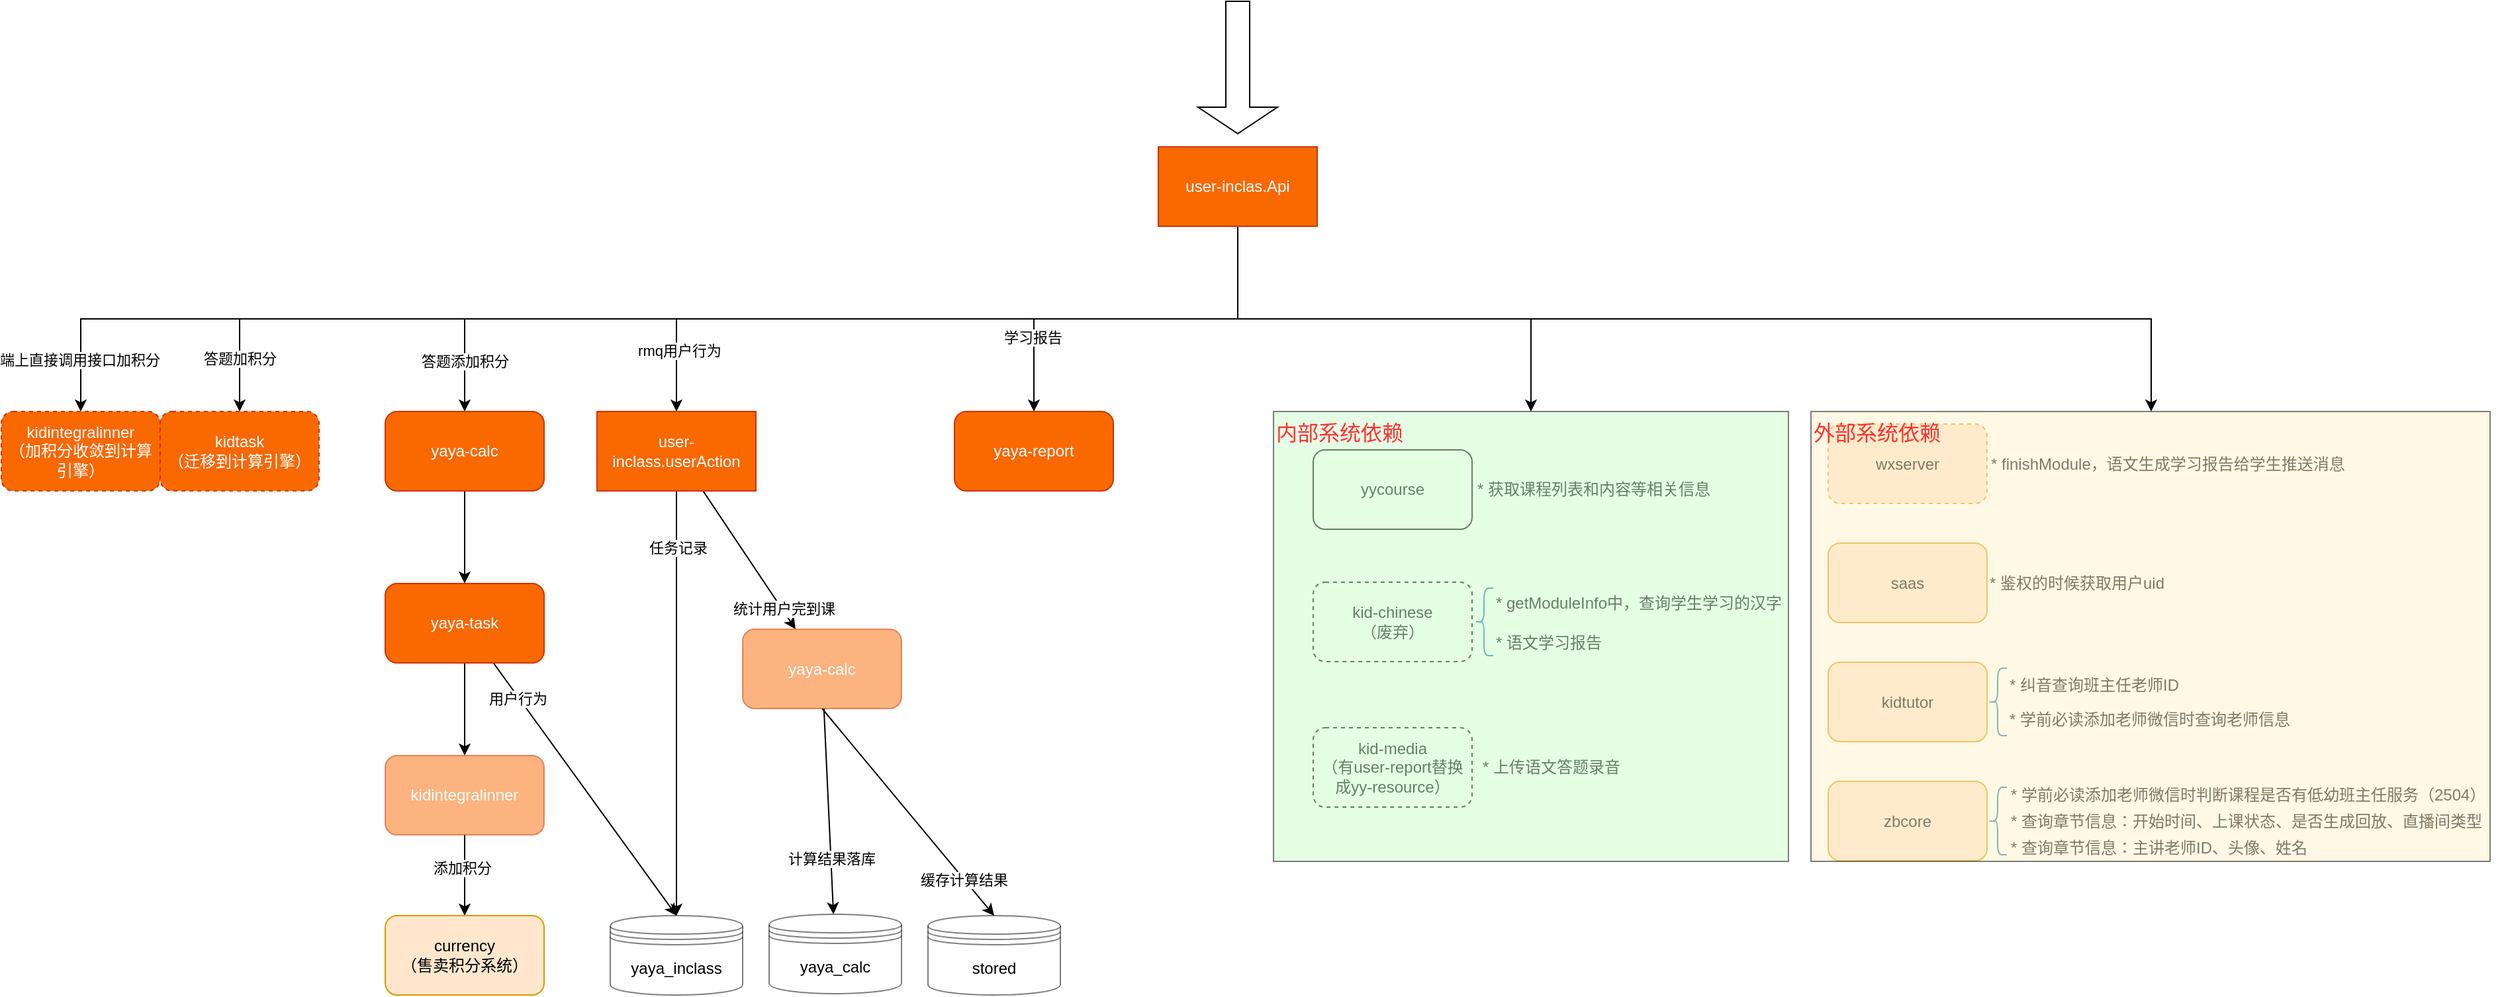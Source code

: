<mxfile version="14.5.7" type="github">
  <diagram id="CNdbmbOICS1B68G9m7Yh" name="Page-1">
    <mxGraphModel dx="2125" dy="808" grid="1" gridSize="10" guides="1" tooltips="1" connect="1" arrows="1" fold="1" page="1" pageScale="1" pageWidth="827" pageHeight="1169" math="0" shadow="0">
      <root>
        <mxCell id="0" />
        <mxCell id="1" parent="0" />
        <mxCell id="zhOrGcuJA-k4JC2MRClU-43" style="edgeStyle=orthogonalEdgeStyle;rounded=0;orthogonalLoop=1;jettySize=auto;html=1;entryX=0.5;entryY=0;entryDx=0;entryDy=0;exitX=0.5;exitY=1;exitDx=0;exitDy=0;" edge="1" parent="1" source="zhOrGcuJA-k4JC2MRClU-1" target="zhOrGcuJA-k4JC2MRClU-14">
          <mxGeometry relative="1" as="geometry" />
        </mxCell>
        <mxCell id="zhOrGcuJA-k4JC2MRClU-65" value="端上直接调用接口加积分" style="edgeLabel;html=1;align=center;verticalAlign=middle;resizable=0;points=[];" vertex="1" connectable="0" parent="zhOrGcuJA-k4JC2MRClU-43">
          <mxGeometry x="0.922" y="-1" relative="1" as="geometry">
            <mxPoint as="offset" />
          </mxGeometry>
        </mxCell>
        <mxCell id="zhOrGcuJA-k4JC2MRClU-46" style="edgeStyle=orthogonalEdgeStyle;rounded=0;orthogonalLoop=1;jettySize=auto;html=1;entryX=0.5;entryY=0;entryDx=0;entryDy=0;exitX=0.5;exitY=1;exitDx=0;exitDy=0;" edge="1" parent="1" source="zhOrGcuJA-k4JC2MRClU-1" target="zhOrGcuJA-k4JC2MRClU-21">
          <mxGeometry relative="1" as="geometry" />
        </mxCell>
        <mxCell id="zhOrGcuJA-k4JC2MRClU-47" value="答题添加积分" style="edgeLabel;html=1;align=center;verticalAlign=middle;resizable=0;points=[];" vertex="1" connectable="0" parent="zhOrGcuJA-k4JC2MRClU-46">
          <mxGeometry x="0.893" relative="1" as="geometry">
            <mxPoint as="offset" />
          </mxGeometry>
        </mxCell>
        <mxCell id="zhOrGcuJA-k4JC2MRClU-49" style="edgeStyle=orthogonalEdgeStyle;rounded=0;orthogonalLoop=1;jettySize=auto;html=1;" edge="1" parent="1" target="zhOrGcuJA-k4JC2MRClU-48">
          <mxGeometry relative="1" as="geometry">
            <mxPoint x="414" y="200" as="sourcePoint" />
            <Array as="points">
              <mxPoint x="414" y="270" />
              <mxPoint x="260" y="270" />
            </Array>
          </mxGeometry>
        </mxCell>
        <mxCell id="zhOrGcuJA-k4JC2MRClU-51" value="学习报告" style="edgeLabel;html=1;align=center;verticalAlign=middle;resizable=0;points=[];" vertex="1" connectable="0" parent="zhOrGcuJA-k4JC2MRClU-49">
          <mxGeometry x="0.619" y="-1" relative="1" as="geometry">
            <mxPoint as="offset" />
          </mxGeometry>
        </mxCell>
        <mxCell id="zhOrGcuJA-k4JC2MRClU-54" style="edgeStyle=orthogonalEdgeStyle;rounded=0;orthogonalLoop=1;jettySize=auto;html=1;exitX=0.5;exitY=1;exitDx=0;exitDy=0;" edge="1" parent="1" source="zhOrGcuJA-k4JC2MRClU-1" target="zhOrGcuJA-k4JC2MRClU-2">
          <mxGeometry relative="1" as="geometry" />
        </mxCell>
        <mxCell id="zhOrGcuJA-k4JC2MRClU-66" value="rmq用户行为" style="edgeLabel;html=1;align=center;verticalAlign=middle;resizable=0;points=[];" vertex="1" connectable="0" parent="zhOrGcuJA-k4JC2MRClU-54">
          <mxGeometry x="0.835" y="2" relative="1" as="geometry">
            <mxPoint as="offset" />
          </mxGeometry>
        </mxCell>
        <mxCell id="zhOrGcuJA-k4JC2MRClU-63" style="edgeStyle=orthogonalEdgeStyle;rounded=0;orthogonalLoop=1;jettySize=auto;html=1;exitX=0.5;exitY=1;exitDx=0;exitDy=0;" edge="1" parent="1" source="zhOrGcuJA-k4JC2MRClU-1" target="zhOrGcuJA-k4JC2MRClU-61">
          <mxGeometry relative="1" as="geometry" />
        </mxCell>
        <mxCell id="zhOrGcuJA-k4JC2MRClU-64" value="答题加积分" style="edgeLabel;html=1;align=center;verticalAlign=middle;resizable=0;points=[];" vertex="1" connectable="0" parent="zhOrGcuJA-k4JC2MRClU-63">
          <mxGeometry x="0.911" relative="1" as="geometry">
            <mxPoint as="offset" />
          </mxGeometry>
        </mxCell>
        <mxCell id="zhOrGcuJA-k4JC2MRClU-80" style="edgeStyle=orthogonalEdgeStyle;rounded=0;orthogonalLoop=1;jettySize=auto;html=1;entryX=0.5;entryY=0;entryDx=0;entryDy=0;" edge="1" parent="1" source="zhOrGcuJA-k4JC2MRClU-1" target="zhOrGcuJA-k4JC2MRClU-78">
          <mxGeometry relative="1" as="geometry" />
        </mxCell>
        <mxCell id="zhOrGcuJA-k4JC2MRClU-81" style="edgeStyle=orthogonalEdgeStyle;rounded=0;orthogonalLoop=1;jettySize=auto;html=1;" edge="1" parent="1" target="zhOrGcuJA-k4JC2MRClU-79">
          <mxGeometry relative="1" as="geometry">
            <mxPoint x="414" y="200" as="sourcePoint" />
            <Array as="points">
              <mxPoint x="414" y="270" />
              <mxPoint x="1104" y="270" />
            </Array>
          </mxGeometry>
        </mxCell>
        <mxCell id="zhOrGcuJA-k4JC2MRClU-1" value="user-inclas.Api" style="rounded=0;whiteSpace=wrap;html=1;fillColor=#fa6800;strokeColor=#C73500;fontColor=#ffffff;" vertex="1" parent="1">
          <mxGeometry x="354" y="140" width="120" height="60" as="geometry" />
        </mxCell>
        <mxCell id="zhOrGcuJA-k4JC2MRClU-57" style="rounded=0;orthogonalLoop=1;jettySize=auto;html=1;" edge="1" parent="1" source="zhOrGcuJA-k4JC2MRClU-2" target="zhOrGcuJA-k4JC2MRClU-56">
          <mxGeometry relative="1" as="geometry" />
        </mxCell>
        <mxCell id="zhOrGcuJA-k4JC2MRClU-86" value="统计用户完到课" style="edgeLabel;html=1;align=center;verticalAlign=middle;resizable=0;points=[];" vertex="1" connectable="0" parent="zhOrGcuJA-k4JC2MRClU-57">
          <mxGeometry x="0.711" y="1" relative="1" as="geometry">
            <mxPoint as="offset" />
          </mxGeometry>
        </mxCell>
        <mxCell id="zhOrGcuJA-k4JC2MRClU-59" style="rounded=0;orthogonalLoop=1;jettySize=auto;html=1;entryX=0.5;entryY=0;entryDx=0;entryDy=0;" edge="1" parent="1" source="zhOrGcuJA-k4JC2MRClU-2" target="zhOrGcuJA-k4JC2MRClU-53">
          <mxGeometry relative="1" as="geometry">
            <mxPoint x="180" y="651" as="targetPoint" />
          </mxGeometry>
        </mxCell>
        <mxCell id="zhOrGcuJA-k4JC2MRClU-82" value="任务记录" style="edgeLabel;html=1;align=center;verticalAlign=middle;resizable=0;points=[];" vertex="1" connectable="0" parent="zhOrGcuJA-k4JC2MRClU-59">
          <mxGeometry x="-0.732" y="1" relative="1" as="geometry">
            <mxPoint as="offset" />
          </mxGeometry>
        </mxCell>
        <mxCell id="zhOrGcuJA-k4JC2MRClU-2" value="user-inclass.userAction" style="rounded=0;whiteSpace=wrap;html=1;fillColor=#fa6800;strokeColor=#C73500;fontColor=#ffffff;" vertex="1" parent="1">
          <mxGeometry x="-70" y="340" width="120" height="60" as="geometry" />
        </mxCell>
        <mxCell id="zhOrGcuJA-k4JC2MRClU-3" value="" style="shape=singleArrow;direction=south;whiteSpace=wrap;html=1;" vertex="1" parent="1">
          <mxGeometry x="384" y="30" width="60" height="100" as="geometry" />
        </mxCell>
        <mxCell id="zhOrGcuJA-k4JC2MRClU-4" value="kid-chinese&lt;br&gt;（废弃）" style="rounded=1;whiteSpace=wrap;html=1;dashed=1;" vertex="1" parent="1">
          <mxGeometry x="471" y="469" width="120" height="60" as="geometry" />
        </mxCell>
        <mxCell id="zhOrGcuJA-k4JC2MRClU-5" value="" style="shape=curlyBracket;whiteSpace=wrap;html=1;rounded=1;fillColor=#b1ddf0;strokeColor=#10739e;" vertex="1" parent="1">
          <mxGeometry x="593" y="473.5" width="14" height="51" as="geometry" />
        </mxCell>
        <mxCell id="zhOrGcuJA-k4JC2MRClU-7" value="* getModuleInfo中，查询学生学习的汉字" style="text;html=1;align=left;verticalAlign=middle;resizable=0;points=[];autosize=1;" vertex="1" parent="1">
          <mxGeometry x="607" y="474.5" width="230" height="20" as="geometry" />
        </mxCell>
        <mxCell id="zhOrGcuJA-k4JC2MRClU-8" value="* 语文学习报告" style="text;html=1;align=left;verticalAlign=middle;resizable=0;points=[];autosize=1;" vertex="1" parent="1">
          <mxGeometry x="607" y="504.5" width="100" height="20" as="geometry" />
        </mxCell>
        <mxCell id="zhOrGcuJA-k4JC2MRClU-10" value="kid-media&lt;br&gt;（有user-report替换成yy-resource）" style="rounded=1;whiteSpace=wrap;html=1;dashed=1;" vertex="1" parent="1">
          <mxGeometry x="471" y="579" width="120" height="60" as="geometry" />
        </mxCell>
        <mxCell id="zhOrGcuJA-k4JC2MRClU-14" value="kidintegralinner&lt;br&gt;（加积分收敛到计算引擎）" style="rounded=1;whiteSpace=wrap;html=1;fillColor=#fa6800;strokeColor=#C73500;fontColor=#ffffff;dashed=1;" vertex="1" parent="1">
          <mxGeometry x="-520" y="340" width="120" height="60" as="geometry" />
        </mxCell>
        <mxCell id="zhOrGcuJA-k4JC2MRClU-15" value="* 上传语文答题录音" style="text;html=1;align=left;verticalAlign=middle;resizable=0;points=[];autosize=1;" vertex="1" parent="1">
          <mxGeometry x="597" y="599" width="120" height="20" as="geometry" />
        </mxCell>
        <mxCell id="zhOrGcuJA-k4JC2MRClU-30" style="edgeStyle=orthogonalEdgeStyle;rounded=0;orthogonalLoop=1;jettySize=auto;html=1;" edge="1" parent="1" source="zhOrGcuJA-k4JC2MRClU-21" target="zhOrGcuJA-k4JC2MRClU-28">
          <mxGeometry relative="1" as="geometry" />
        </mxCell>
        <mxCell id="zhOrGcuJA-k4JC2MRClU-21" value="yaya-calc" style="rounded=1;whiteSpace=wrap;html=1;fillColor=#fa6800;strokeColor=#C73500;fontColor=#ffffff;" vertex="1" parent="1">
          <mxGeometry x="-230" y="340" width="120" height="60" as="geometry" />
        </mxCell>
        <mxCell id="zhOrGcuJA-k4JC2MRClU-22" value="yycourse" style="rounded=1;whiteSpace=wrap;html=1;" vertex="1" parent="1">
          <mxGeometry x="471" y="369" width="120" height="60" as="geometry" />
        </mxCell>
        <mxCell id="zhOrGcuJA-k4JC2MRClU-24" value="wxserver" style="rounded=1;whiteSpace=wrap;html=1;fillColor=#ffe6cc;strokeColor=#d79b00;dashed=1;" vertex="1" parent="1">
          <mxGeometry x="860" y="349.5" width="120" height="60" as="geometry" />
        </mxCell>
        <mxCell id="zhOrGcuJA-k4JC2MRClU-25" value="kidtutor" style="rounded=1;whiteSpace=wrap;html=1;strokeColor=#d79b00;fillColor=#FFE6CC;" vertex="1" parent="1">
          <mxGeometry x="860" y="529.5" width="120" height="60" as="geometry" />
        </mxCell>
        <mxCell id="zhOrGcuJA-k4JC2MRClU-26" value="saas" style="rounded=1;whiteSpace=wrap;html=1;strokeColor=#d79b00;fillColor=#FFE6CC;" vertex="1" parent="1">
          <mxGeometry x="860" y="439.5" width="120" height="60" as="geometry" />
        </mxCell>
        <mxCell id="zhOrGcuJA-k4JC2MRClU-27" value="zbcore" style="rounded=1;whiteSpace=wrap;html=1;strokeColor=#d79b00;fillColor=#FFE6CC;" vertex="1" parent="1">
          <mxGeometry x="860" y="619.5" width="120" height="60" as="geometry" />
        </mxCell>
        <mxCell id="zhOrGcuJA-k4JC2MRClU-31" style="edgeStyle=orthogonalEdgeStyle;rounded=0;orthogonalLoop=1;jettySize=auto;html=1;" edge="1" parent="1" source="zhOrGcuJA-k4JC2MRClU-28" target="zhOrGcuJA-k4JC2MRClU-29">
          <mxGeometry relative="1" as="geometry" />
        </mxCell>
        <mxCell id="zhOrGcuJA-k4JC2MRClU-69" style="rounded=0;orthogonalLoop=1;jettySize=auto;html=1;entryX=0.5;entryY=0;entryDx=0;entryDy=0;" edge="1" parent="1" source="zhOrGcuJA-k4JC2MRClU-28" target="zhOrGcuJA-k4JC2MRClU-53">
          <mxGeometry relative="1" as="geometry" />
        </mxCell>
        <mxCell id="zhOrGcuJA-k4JC2MRClU-83" value="用户行为" style="edgeLabel;html=1;align=center;verticalAlign=middle;resizable=0;points=[];" vertex="1" connectable="0" parent="zhOrGcuJA-k4JC2MRClU-69">
          <mxGeometry x="-0.726" y="-1" relative="1" as="geometry">
            <mxPoint as="offset" />
          </mxGeometry>
        </mxCell>
        <mxCell id="zhOrGcuJA-k4JC2MRClU-28" value="yaya-task" style="rounded=1;whiteSpace=wrap;html=1;fillColor=#fa6800;strokeColor=#C73500;fontColor=#ffffff;" vertex="1" parent="1">
          <mxGeometry x="-230" y="470" width="120" height="60" as="geometry" />
        </mxCell>
        <mxCell id="zhOrGcuJA-k4JC2MRClU-68" style="edgeStyle=orthogonalEdgeStyle;rounded=0;orthogonalLoop=1;jettySize=auto;html=1;entryX=0.5;entryY=0;entryDx=0;entryDy=0;" edge="1" parent="1" source="zhOrGcuJA-k4JC2MRClU-29" target="zhOrGcuJA-k4JC2MRClU-67">
          <mxGeometry relative="1" as="geometry" />
        </mxCell>
        <mxCell id="zhOrGcuJA-k4JC2MRClU-71" value="添加积分" style="edgeLabel;html=1;align=center;verticalAlign=middle;resizable=0;points=[];" vertex="1" connectable="0" parent="zhOrGcuJA-k4JC2MRClU-68">
          <mxGeometry x="-0.18" y="-2" relative="1" as="geometry">
            <mxPoint as="offset" />
          </mxGeometry>
        </mxCell>
        <mxCell id="zhOrGcuJA-k4JC2MRClU-29" value="kidintegralinner" style="rounded=1;whiteSpace=wrap;html=1;fillColor=#fa6800;strokeColor=#C73500;fontColor=#ffffff;opacity=50;" vertex="1" parent="1">
          <mxGeometry x="-230" y="600" width="120" height="60" as="geometry" />
        </mxCell>
        <mxCell id="zhOrGcuJA-k4JC2MRClU-32" value="* 获取课程列表和内容等相关信息" style="text;html=1;align=left;verticalAlign=middle;resizable=0;points=[];autosize=1;" vertex="1" parent="1">
          <mxGeometry x="593" y="389" width="190" height="20" as="geometry" />
        </mxCell>
        <mxCell id="zhOrGcuJA-k4JC2MRClU-33" value="*&amp;nbsp;finishModule，语文生成学习报告给学生推送消息" style="text;html=1;align=left;verticalAlign=middle;resizable=0;points=[];autosize=1;" vertex="1" parent="1">
          <mxGeometry x="981" y="369.5" width="280" height="20" as="geometry" />
        </mxCell>
        <mxCell id="zhOrGcuJA-k4JC2MRClU-35" value="*&amp;nbsp;鉴权的时候获取用户uid" style="text;html=1;align=left;verticalAlign=middle;resizable=0;points=[];autosize=1;" vertex="1" parent="1">
          <mxGeometry x="980" y="459.5" width="150" height="20" as="geometry" />
        </mxCell>
        <mxCell id="zhOrGcuJA-k4JC2MRClU-36" value="* 纠音查询班主任老师ID" style="text;html=1;align=left;verticalAlign=middle;resizable=0;points=[];autosize=1;" vertex="1" parent="1">
          <mxGeometry x="995" y="536.5" width="140" height="20" as="geometry" />
        </mxCell>
        <mxCell id="zhOrGcuJA-k4JC2MRClU-37" value="* 学前必读添加老师微信时查询老师信息" style="text;html=1;align=left;verticalAlign=middle;resizable=0;points=[];autosize=1;" vertex="1" parent="1">
          <mxGeometry x="995" y="562.5" width="230" height="20" as="geometry" />
        </mxCell>
        <mxCell id="zhOrGcuJA-k4JC2MRClU-38" value="" style="shape=curlyBracket;whiteSpace=wrap;html=1;rounded=1;fillColor=#b1ddf0;strokeColor=#10739e;" vertex="1" parent="1">
          <mxGeometry x="981" y="534" width="14" height="51" as="geometry" />
        </mxCell>
        <mxCell id="zhOrGcuJA-k4JC2MRClU-39" value="* 学前必读添加老师微信时判断课程是否有低幼班主任服务（2504）" style="text;html=1;align=left;verticalAlign=middle;resizable=0;points=[];autosize=1;" vertex="1" parent="1">
          <mxGeometry x="996" y="619.5" width="370" height="20" as="geometry" />
        </mxCell>
        <mxCell id="zhOrGcuJA-k4JC2MRClU-40" value="* 查询章节信息：开始时间、上课状态、是否生成回放、直播间类型" style="text;html=1;align=left;verticalAlign=middle;resizable=0;points=[];autosize=1;" vertex="1" parent="1">
          <mxGeometry x="996" y="639.5" width="370" height="20" as="geometry" />
        </mxCell>
        <mxCell id="zhOrGcuJA-k4JC2MRClU-41" value="* 查询章节信息：主讲老师ID、头像、姓名" style="text;html=1;align=left;verticalAlign=middle;resizable=0;points=[];autosize=1;" vertex="1" parent="1">
          <mxGeometry x="996" y="659.5" width="240" height="20" as="geometry" />
        </mxCell>
        <mxCell id="zhOrGcuJA-k4JC2MRClU-42" value="" style="shape=curlyBracket;whiteSpace=wrap;html=1;rounded=1;fillColor=#b1ddf0;strokeColor=#10739e;" vertex="1" parent="1">
          <mxGeometry x="981" y="624" width="14" height="51" as="geometry" />
        </mxCell>
        <mxCell id="zhOrGcuJA-k4JC2MRClU-48" value="yaya-report" style="rounded=1;whiteSpace=wrap;html=1;fillColor=#fa6800;strokeColor=#C73500;fontColor=#ffffff;" vertex="1" parent="1">
          <mxGeometry x="200" y="340" width="120" height="60" as="geometry" />
        </mxCell>
        <mxCell id="zhOrGcuJA-k4JC2MRClU-53" value="yaya_inclass" style="shape=datastore;whiteSpace=wrap;html=1;fillColor=none;opacity=50;align=center;" vertex="1" parent="1">
          <mxGeometry x="-60" y="721" width="100" height="60" as="geometry" />
        </mxCell>
        <mxCell id="zhOrGcuJA-k4JC2MRClU-73" style="rounded=0;orthogonalLoop=1;jettySize=auto;html=1;" edge="1" parent="1" source="zhOrGcuJA-k4JC2MRClU-56" target="zhOrGcuJA-k4JC2MRClU-72">
          <mxGeometry relative="1" as="geometry" />
        </mxCell>
        <mxCell id="zhOrGcuJA-k4JC2MRClU-85" value="计算结果落库" style="edgeLabel;html=1;align=center;verticalAlign=middle;resizable=0;points=[];" vertex="1" connectable="0" parent="zhOrGcuJA-k4JC2MRClU-73">
          <mxGeometry x="0.447" relative="1" as="geometry">
            <mxPoint y="1" as="offset" />
          </mxGeometry>
        </mxCell>
        <mxCell id="zhOrGcuJA-k4JC2MRClU-75" style="rounded=0;orthogonalLoop=1;jettySize=auto;html=1;entryX=0.5;entryY=0;entryDx=0;entryDy=0;exitX=0.5;exitY=1;exitDx=0;exitDy=0;" edge="1" parent="1" source="zhOrGcuJA-k4JC2MRClU-56" target="zhOrGcuJA-k4JC2MRClU-74">
          <mxGeometry relative="1" as="geometry" />
        </mxCell>
        <mxCell id="zhOrGcuJA-k4JC2MRClU-84" value="缓存计算结果" style="edgeLabel;html=1;align=center;verticalAlign=middle;resizable=0;points=[];" vertex="1" connectable="0" parent="zhOrGcuJA-k4JC2MRClU-75">
          <mxGeometry x="0.638" relative="1" as="geometry">
            <mxPoint y="1" as="offset" />
          </mxGeometry>
        </mxCell>
        <mxCell id="zhOrGcuJA-k4JC2MRClU-56" value="yaya-calc" style="rounded=1;whiteSpace=wrap;html=1;fillColor=#fa6800;strokeColor=#C73500;fontColor=#ffffff;opacity=50;" vertex="1" parent="1">
          <mxGeometry x="40" y="504.5" width="120" height="60" as="geometry" />
        </mxCell>
        <mxCell id="zhOrGcuJA-k4JC2MRClU-61" value="kidtask&lt;br&gt;（迁移到计算引擎）" style="rounded=1;whiteSpace=wrap;html=1;fillColor=#fa6800;strokeColor=#C73500;fontColor=#ffffff;dashed=1;" vertex="1" parent="1">
          <mxGeometry x="-400" y="340" width="120" height="60" as="geometry" />
        </mxCell>
        <mxCell id="zhOrGcuJA-k4JC2MRClU-67" value="currency&lt;br&gt;（售卖积分系统）" style="rounded=1;whiteSpace=wrap;html=1;strokeColor=#d79b00;fillColor=#FFE6CC;" vertex="1" parent="1">
          <mxGeometry x="-230" y="721" width="120" height="60" as="geometry" />
        </mxCell>
        <mxCell id="zhOrGcuJA-k4JC2MRClU-72" value="yaya_calc" style="shape=datastore;whiteSpace=wrap;html=1;fillColor=none;opacity=50;align=center;" vertex="1" parent="1">
          <mxGeometry x="60" y="720" width="100" height="60" as="geometry" />
        </mxCell>
        <mxCell id="zhOrGcuJA-k4JC2MRClU-74" value="stored" style="shape=datastore;whiteSpace=wrap;html=1;fillColor=none;opacity=50;align=center;" vertex="1" parent="1">
          <mxGeometry x="180" y="721" width="100" height="60" as="geometry" />
        </mxCell>
        <mxCell id="zhOrGcuJA-k4JC2MRClU-78" value="&lt;font style=&quot;font-size: 16px&quot; color=&quot;#ff3333&quot;&gt;内部系统依赖&lt;/font&gt;" style="rounded=0;whiteSpace=wrap;html=1;opacity=50;align=left;verticalAlign=top;fillColor=#CCFFCC;" vertex="1" parent="1">
          <mxGeometry x="441" y="340" width="389" height="340" as="geometry" />
        </mxCell>
        <mxCell id="zhOrGcuJA-k4JC2MRClU-79" value="&lt;font style=&quot;font-size: 16px&quot; color=&quot;#ff3333&quot;&gt;外部系统依赖&lt;/font&gt;" style="rounded=0;whiteSpace=wrap;html=1;opacity=50;align=left;verticalAlign=top;fillColor=#FFF2CC;" vertex="1" parent="1">
          <mxGeometry x="847" y="340" width="513" height="340" as="geometry" />
        </mxCell>
      </root>
    </mxGraphModel>
  </diagram>
</mxfile>
